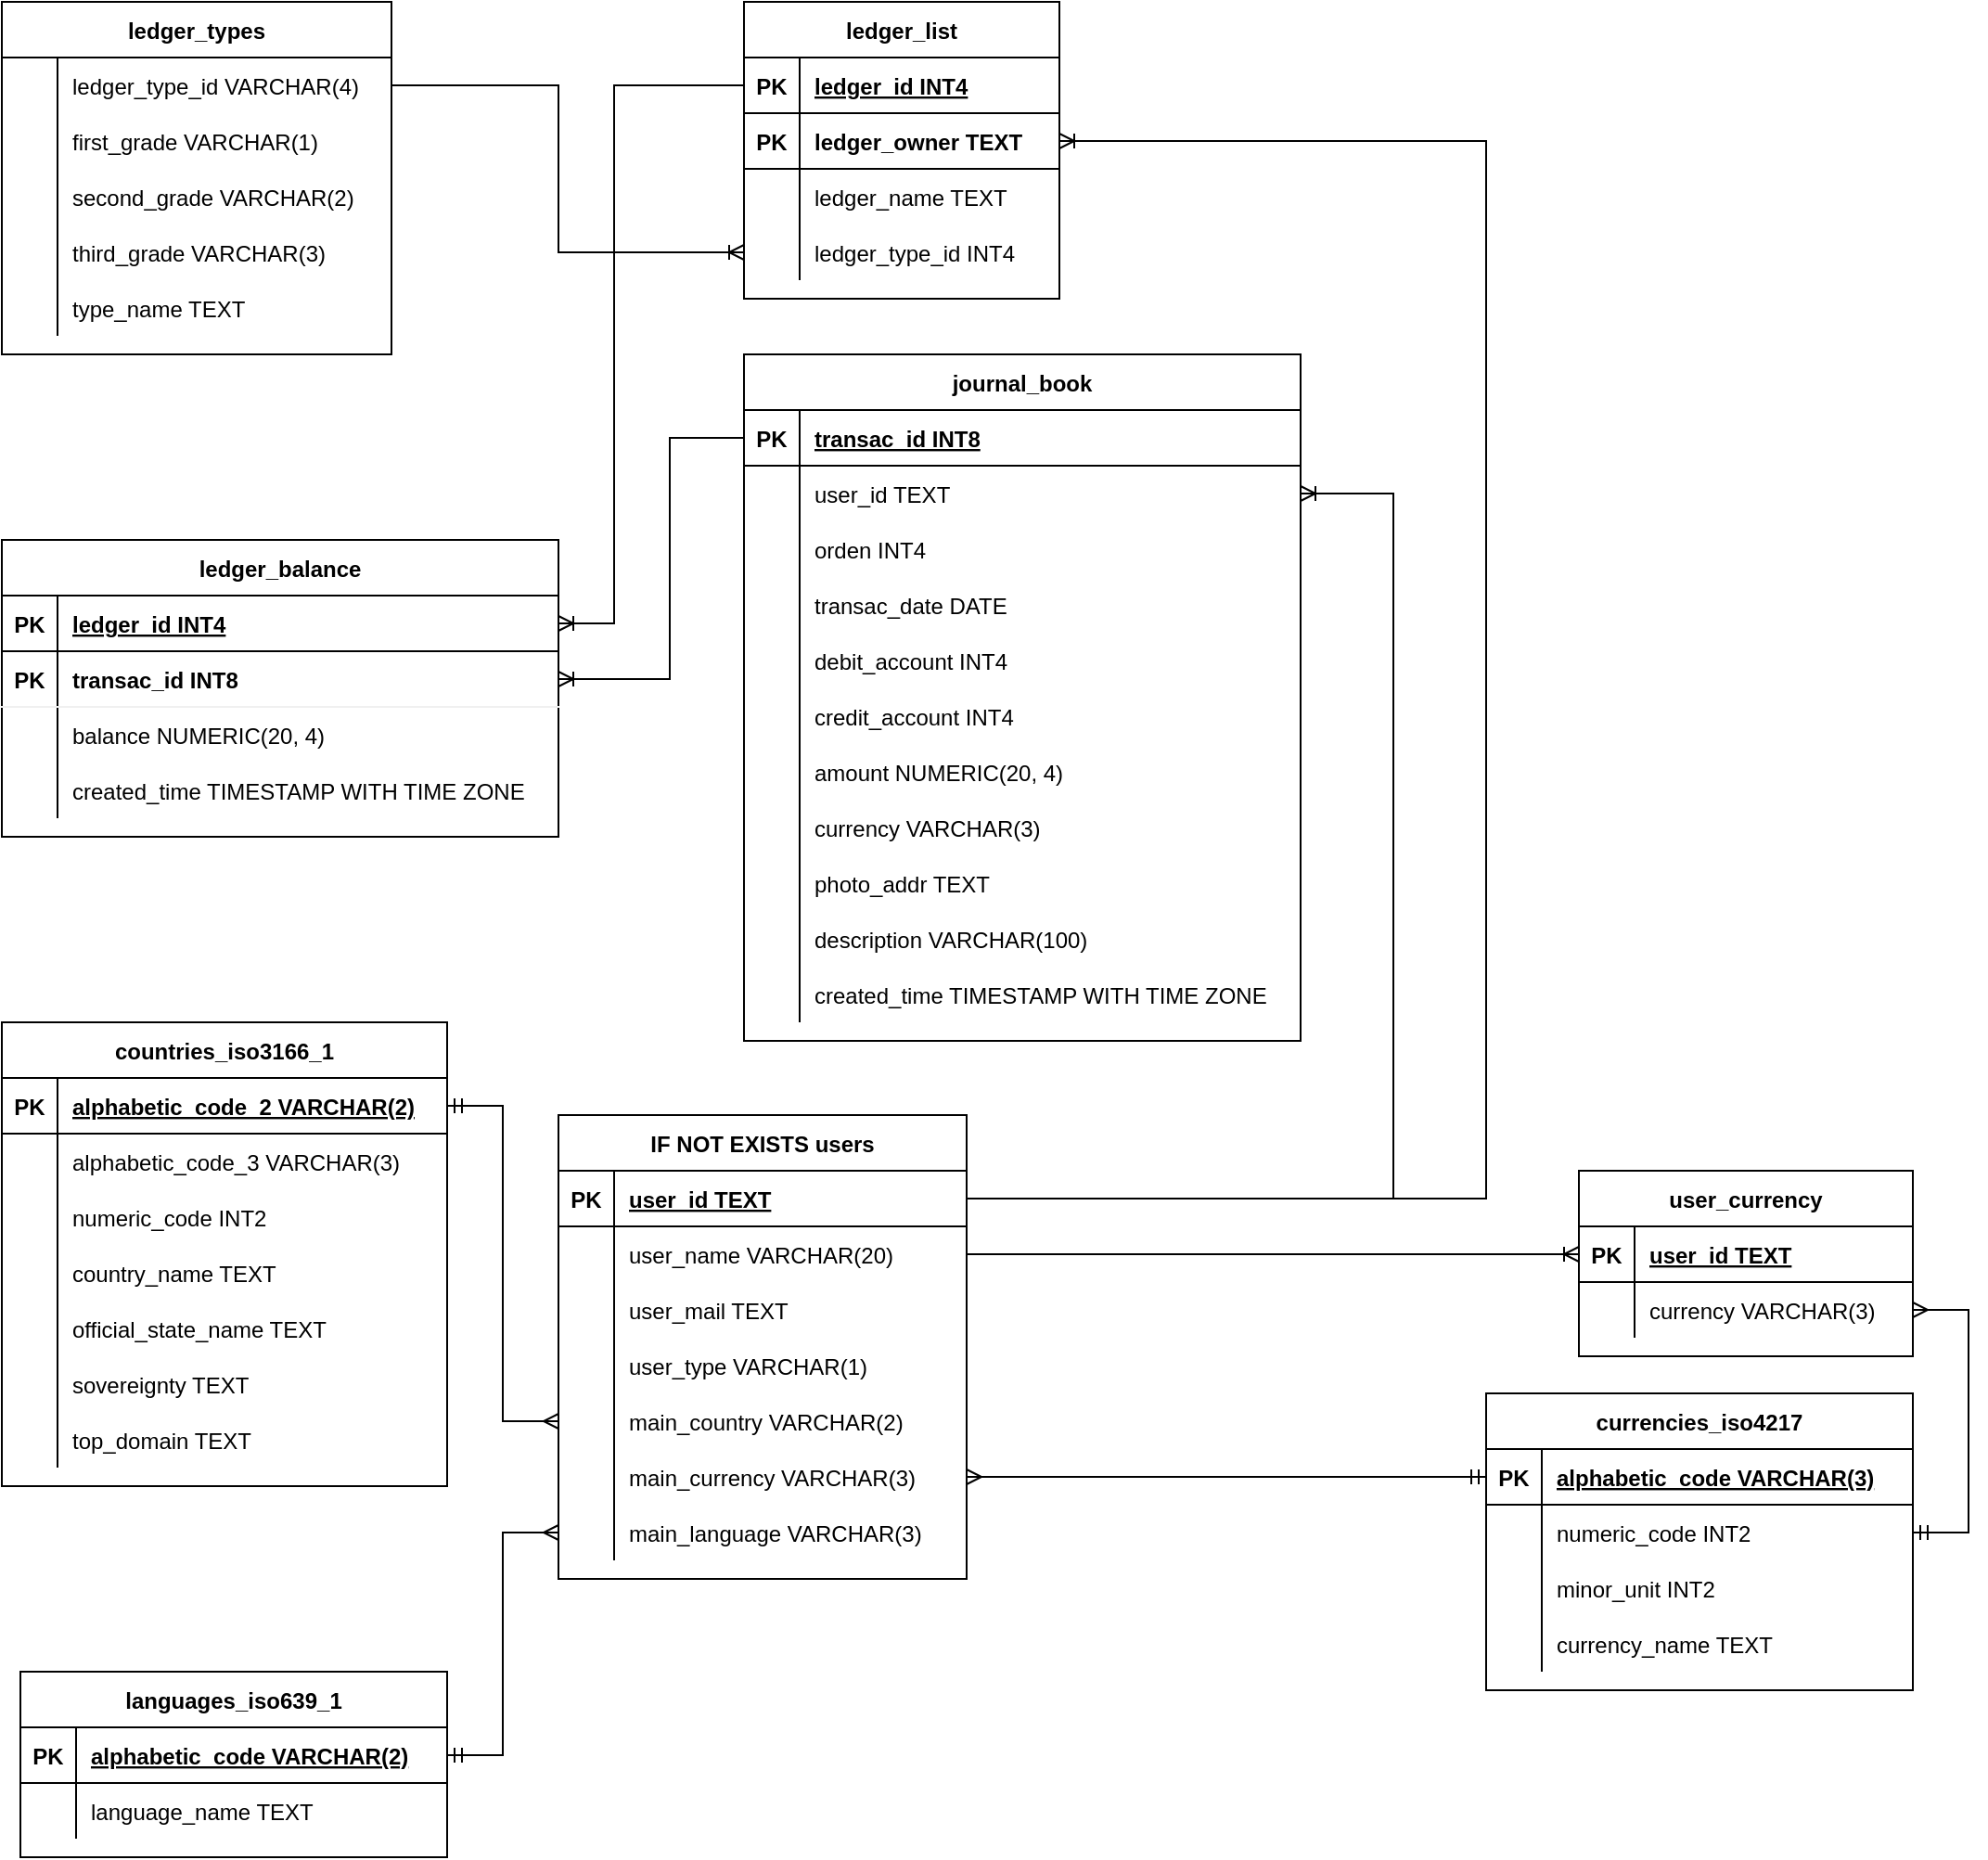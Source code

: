 <mxfile version="20.6.0" type="github">
  <diagram id="OfHOgDjxTRGXFd7cclPW" name="Page-1">
    <mxGraphModel dx="2114" dy="583" grid="1" gridSize="10" guides="1" tooltips="1" connect="1" arrows="1" fold="1" page="1" pageScale="1" pageWidth="850" pageHeight="1100" math="0" shadow="0">
      <root>
        <mxCell id="0" />
        <mxCell id="1" parent="0" />
        <mxCell id="8FTXFB8ShKef1p55a6IQ-58" value="user_currency" style="shape=table;startSize=30;container=1;collapsible=1;childLayout=tableLayout;fixedRows=1;rowLines=0;fontStyle=1;align=center;resizeLast=1;" parent="1" vertex="1">
          <mxGeometry x="50" y="670" width="180" height="100" as="geometry" />
        </mxCell>
        <mxCell id="8FTXFB8ShKef1p55a6IQ-59" value="" style="shape=tableRow;horizontal=0;startSize=0;swimlaneHead=0;swimlaneBody=0;fillColor=none;collapsible=0;dropTarget=0;points=[[0,0.5],[1,0.5]];portConstraint=eastwest;top=0;left=0;right=0;bottom=1;" parent="8FTXFB8ShKef1p55a6IQ-58" vertex="1">
          <mxGeometry y="30" width="180" height="30" as="geometry" />
        </mxCell>
        <mxCell id="8FTXFB8ShKef1p55a6IQ-60" value="PK" style="shape=partialRectangle;overflow=hidden;connectable=0;fillColor=none;top=0;left=0;bottom=0;right=0;fontStyle=1;" parent="8FTXFB8ShKef1p55a6IQ-59" vertex="1">
          <mxGeometry width="30" height="30" as="geometry">
            <mxRectangle width="30" height="30" as="alternateBounds" />
          </mxGeometry>
        </mxCell>
        <mxCell id="8FTXFB8ShKef1p55a6IQ-61" value="user_id TEXT" style="shape=partialRectangle;overflow=hidden;connectable=0;fillColor=none;align=left;top=0;left=0;bottom=0;right=0;spacingLeft=6;fontStyle=5;" parent="8FTXFB8ShKef1p55a6IQ-59" vertex="1">
          <mxGeometry x="30" width="150" height="30" as="geometry">
            <mxRectangle width="150" height="30" as="alternateBounds" />
          </mxGeometry>
        </mxCell>
        <mxCell id="8FTXFB8ShKef1p55a6IQ-62" value="" style="shape=tableRow;horizontal=0;startSize=0;swimlaneHead=0;swimlaneBody=0;fillColor=none;collapsible=0;dropTarget=0;points=[[0,0.5],[1,0.5]];portConstraint=eastwest;top=0;left=0;right=0;bottom=0;" parent="8FTXFB8ShKef1p55a6IQ-58" vertex="1">
          <mxGeometry y="60" width="180" height="30" as="geometry" />
        </mxCell>
        <mxCell id="8FTXFB8ShKef1p55a6IQ-63" value="" style="shape=partialRectangle;overflow=hidden;connectable=0;fillColor=none;top=0;left=0;bottom=0;right=0;" parent="8FTXFB8ShKef1p55a6IQ-62" vertex="1">
          <mxGeometry width="30" height="30" as="geometry">
            <mxRectangle width="30" height="30" as="alternateBounds" />
          </mxGeometry>
        </mxCell>
        <mxCell id="8FTXFB8ShKef1p55a6IQ-64" value="currency   VARCHAR(3)" style="shape=partialRectangle;overflow=hidden;connectable=0;fillColor=none;align=left;top=0;left=0;bottom=0;right=0;spacingLeft=6;" parent="8FTXFB8ShKef1p55a6IQ-62" vertex="1">
          <mxGeometry x="30" width="150" height="30" as="geometry">
            <mxRectangle width="150" height="30" as="alternateBounds" />
          </mxGeometry>
        </mxCell>
        <mxCell id="8FTXFB8ShKef1p55a6IQ-65" value="countries_iso3166_1" style="shape=table;startSize=30;container=1;collapsible=1;childLayout=tableLayout;fixedRows=1;rowLines=0;fontStyle=1;align=center;resizeLast=1;" parent="1" vertex="1">
          <mxGeometry x="-800" y="590" width="240" height="250" as="geometry" />
        </mxCell>
        <mxCell id="8FTXFB8ShKef1p55a6IQ-66" value="" style="shape=tableRow;horizontal=0;startSize=0;swimlaneHead=0;swimlaneBody=0;fillColor=none;collapsible=0;dropTarget=0;points=[[0,0.5],[1,0.5]];portConstraint=eastwest;top=0;left=0;right=0;bottom=1;" parent="8FTXFB8ShKef1p55a6IQ-65" vertex="1">
          <mxGeometry y="30" width="240" height="30" as="geometry" />
        </mxCell>
        <mxCell id="8FTXFB8ShKef1p55a6IQ-67" value="PK" style="shape=partialRectangle;overflow=hidden;connectable=0;fillColor=none;top=0;left=0;bottom=0;right=0;fontStyle=1;" parent="8FTXFB8ShKef1p55a6IQ-66" vertex="1">
          <mxGeometry width="30" height="30" as="geometry">
            <mxRectangle width="30" height="30" as="alternateBounds" />
          </mxGeometry>
        </mxCell>
        <mxCell id="8FTXFB8ShKef1p55a6IQ-68" value="alphabetic_code_2   VARCHAR(2)" style="shape=partialRectangle;overflow=hidden;connectable=0;fillColor=none;align=left;top=0;left=0;bottom=0;right=0;spacingLeft=6;fontStyle=5;" parent="8FTXFB8ShKef1p55a6IQ-66" vertex="1">
          <mxGeometry x="30" width="210" height="30" as="geometry">
            <mxRectangle width="210" height="30" as="alternateBounds" />
          </mxGeometry>
        </mxCell>
        <mxCell id="8FTXFB8ShKef1p55a6IQ-69" value="" style="shape=tableRow;horizontal=0;startSize=0;swimlaneHead=0;swimlaneBody=0;fillColor=none;collapsible=0;dropTarget=0;points=[[0,0.5],[1,0.5]];portConstraint=eastwest;top=0;left=0;right=0;bottom=0;" parent="8FTXFB8ShKef1p55a6IQ-65" vertex="1">
          <mxGeometry y="60" width="240" height="30" as="geometry" />
        </mxCell>
        <mxCell id="8FTXFB8ShKef1p55a6IQ-70" value="" style="shape=partialRectangle;overflow=hidden;connectable=0;fillColor=none;top=0;left=0;bottom=0;right=0;" parent="8FTXFB8ShKef1p55a6IQ-69" vertex="1">
          <mxGeometry width="30" height="30" as="geometry">
            <mxRectangle width="30" height="30" as="alternateBounds" />
          </mxGeometry>
        </mxCell>
        <mxCell id="8FTXFB8ShKef1p55a6IQ-71" value="alphabetic_code_3   VARCHAR(3)" style="shape=partialRectangle;overflow=hidden;connectable=0;fillColor=none;align=left;top=0;left=0;bottom=0;right=0;spacingLeft=6;" parent="8FTXFB8ShKef1p55a6IQ-69" vertex="1">
          <mxGeometry x="30" width="210" height="30" as="geometry">
            <mxRectangle width="210" height="30" as="alternateBounds" />
          </mxGeometry>
        </mxCell>
        <mxCell id="8FTXFB8ShKef1p55a6IQ-72" value="" style="shape=tableRow;horizontal=0;startSize=0;swimlaneHead=0;swimlaneBody=0;fillColor=none;collapsible=0;dropTarget=0;points=[[0,0.5],[1,0.5]];portConstraint=eastwest;top=0;left=0;right=0;bottom=0;" parent="8FTXFB8ShKef1p55a6IQ-65" vertex="1">
          <mxGeometry y="90" width="240" height="30" as="geometry" />
        </mxCell>
        <mxCell id="8FTXFB8ShKef1p55a6IQ-73" value="" style="shape=partialRectangle;overflow=hidden;connectable=0;fillColor=none;top=0;left=0;bottom=0;right=0;" parent="8FTXFB8ShKef1p55a6IQ-72" vertex="1">
          <mxGeometry width="30" height="30" as="geometry">
            <mxRectangle width="30" height="30" as="alternateBounds" />
          </mxGeometry>
        </mxCell>
        <mxCell id="8FTXFB8ShKef1p55a6IQ-74" value="numeric_code        INT2" style="shape=partialRectangle;overflow=hidden;connectable=0;fillColor=none;align=left;top=0;left=0;bottom=0;right=0;spacingLeft=6;" parent="8FTXFB8ShKef1p55a6IQ-72" vertex="1">
          <mxGeometry x="30" width="210" height="30" as="geometry">
            <mxRectangle width="210" height="30" as="alternateBounds" />
          </mxGeometry>
        </mxCell>
        <mxCell id="8FTXFB8ShKef1p55a6IQ-75" value="" style="shape=tableRow;horizontal=0;startSize=0;swimlaneHead=0;swimlaneBody=0;fillColor=none;collapsible=0;dropTarget=0;points=[[0,0.5],[1,0.5]];portConstraint=eastwest;top=0;left=0;right=0;bottom=0;" parent="8FTXFB8ShKef1p55a6IQ-65" vertex="1">
          <mxGeometry y="120" width="240" height="30" as="geometry" />
        </mxCell>
        <mxCell id="8FTXFB8ShKef1p55a6IQ-76" value="" style="shape=partialRectangle;overflow=hidden;connectable=0;fillColor=none;top=0;left=0;bottom=0;right=0;" parent="8FTXFB8ShKef1p55a6IQ-75" vertex="1">
          <mxGeometry width="30" height="30" as="geometry">
            <mxRectangle width="30" height="30" as="alternateBounds" />
          </mxGeometry>
        </mxCell>
        <mxCell id="8FTXFB8ShKef1p55a6IQ-77" value="country_name        TEXT" style="shape=partialRectangle;overflow=hidden;connectable=0;fillColor=none;align=left;top=0;left=0;bottom=0;right=0;spacingLeft=6;" parent="8FTXFB8ShKef1p55a6IQ-75" vertex="1">
          <mxGeometry x="30" width="210" height="30" as="geometry">
            <mxRectangle width="210" height="30" as="alternateBounds" />
          </mxGeometry>
        </mxCell>
        <mxCell id="8FTXFB8ShKef1p55a6IQ-78" value="" style="shape=tableRow;horizontal=0;startSize=0;swimlaneHead=0;swimlaneBody=0;fillColor=none;collapsible=0;dropTarget=0;points=[[0,0.5],[1,0.5]];portConstraint=eastwest;top=0;left=0;right=0;bottom=0;" parent="8FTXFB8ShKef1p55a6IQ-65" vertex="1">
          <mxGeometry y="150" width="240" height="30" as="geometry" />
        </mxCell>
        <mxCell id="8FTXFB8ShKef1p55a6IQ-79" value="" style="shape=partialRectangle;overflow=hidden;connectable=0;fillColor=none;top=0;left=0;bottom=0;right=0;" parent="8FTXFB8ShKef1p55a6IQ-78" vertex="1">
          <mxGeometry width="30" height="30" as="geometry">
            <mxRectangle width="30" height="30" as="alternateBounds" />
          </mxGeometry>
        </mxCell>
        <mxCell id="8FTXFB8ShKef1p55a6IQ-80" value="official_state_name TEXT" style="shape=partialRectangle;overflow=hidden;connectable=0;fillColor=none;align=left;top=0;left=0;bottom=0;right=0;spacingLeft=6;" parent="8FTXFB8ShKef1p55a6IQ-78" vertex="1">
          <mxGeometry x="30" width="210" height="30" as="geometry">
            <mxRectangle width="210" height="30" as="alternateBounds" />
          </mxGeometry>
        </mxCell>
        <mxCell id="8FTXFB8ShKef1p55a6IQ-81" value="" style="shape=tableRow;horizontal=0;startSize=0;swimlaneHead=0;swimlaneBody=0;fillColor=none;collapsible=0;dropTarget=0;points=[[0,0.5],[1,0.5]];portConstraint=eastwest;top=0;left=0;right=0;bottom=0;" parent="8FTXFB8ShKef1p55a6IQ-65" vertex="1">
          <mxGeometry y="180" width="240" height="30" as="geometry" />
        </mxCell>
        <mxCell id="8FTXFB8ShKef1p55a6IQ-82" value="" style="shape=partialRectangle;overflow=hidden;connectable=0;fillColor=none;top=0;left=0;bottom=0;right=0;" parent="8FTXFB8ShKef1p55a6IQ-81" vertex="1">
          <mxGeometry width="30" height="30" as="geometry">
            <mxRectangle width="30" height="30" as="alternateBounds" />
          </mxGeometry>
        </mxCell>
        <mxCell id="8FTXFB8ShKef1p55a6IQ-83" value="sovereignty         TEXT" style="shape=partialRectangle;overflow=hidden;connectable=0;fillColor=none;align=left;top=0;left=0;bottom=0;right=0;spacingLeft=6;" parent="8FTXFB8ShKef1p55a6IQ-81" vertex="1">
          <mxGeometry x="30" width="210" height="30" as="geometry">
            <mxRectangle width="210" height="30" as="alternateBounds" />
          </mxGeometry>
        </mxCell>
        <mxCell id="8FTXFB8ShKef1p55a6IQ-84" value="" style="shape=tableRow;horizontal=0;startSize=0;swimlaneHead=0;swimlaneBody=0;fillColor=none;collapsible=0;dropTarget=0;points=[[0,0.5],[1,0.5]];portConstraint=eastwest;top=0;left=0;right=0;bottom=0;" parent="8FTXFB8ShKef1p55a6IQ-65" vertex="1">
          <mxGeometry y="210" width="240" height="30" as="geometry" />
        </mxCell>
        <mxCell id="8FTXFB8ShKef1p55a6IQ-85" value="" style="shape=partialRectangle;overflow=hidden;connectable=0;fillColor=none;top=0;left=0;bottom=0;right=0;" parent="8FTXFB8ShKef1p55a6IQ-84" vertex="1">
          <mxGeometry width="30" height="30" as="geometry">
            <mxRectangle width="30" height="30" as="alternateBounds" />
          </mxGeometry>
        </mxCell>
        <mxCell id="8FTXFB8ShKef1p55a6IQ-86" value="top_domain          TEXT" style="shape=partialRectangle;overflow=hidden;connectable=0;fillColor=none;align=left;top=0;left=0;bottom=0;right=0;spacingLeft=6;" parent="8FTXFB8ShKef1p55a6IQ-84" vertex="1">
          <mxGeometry x="30" width="210" height="30" as="geometry">
            <mxRectangle width="210" height="30" as="alternateBounds" />
          </mxGeometry>
        </mxCell>
        <mxCell id="8FTXFB8ShKef1p55a6IQ-87" value="currencies_iso4217" style="shape=table;startSize=30;container=1;collapsible=1;childLayout=tableLayout;fixedRows=1;rowLines=0;fontStyle=1;align=center;resizeLast=1;" parent="1" vertex="1">
          <mxGeometry y="790" width="230" height="160" as="geometry" />
        </mxCell>
        <mxCell id="8FTXFB8ShKef1p55a6IQ-88" value="" style="shape=tableRow;horizontal=0;startSize=0;swimlaneHead=0;swimlaneBody=0;fillColor=none;collapsible=0;dropTarget=0;points=[[0,0.5],[1,0.5]];portConstraint=eastwest;top=0;left=0;right=0;bottom=1;" parent="8FTXFB8ShKef1p55a6IQ-87" vertex="1">
          <mxGeometry y="30" width="230" height="30" as="geometry" />
        </mxCell>
        <mxCell id="8FTXFB8ShKef1p55a6IQ-89" value="PK" style="shape=partialRectangle;overflow=hidden;connectable=0;fillColor=none;top=0;left=0;bottom=0;right=0;fontStyle=1;" parent="8FTXFB8ShKef1p55a6IQ-88" vertex="1">
          <mxGeometry width="30" height="30" as="geometry">
            <mxRectangle width="30" height="30" as="alternateBounds" />
          </mxGeometry>
        </mxCell>
        <mxCell id="8FTXFB8ShKef1p55a6IQ-90" value="alphabetic_code VARCHAR(3)" style="shape=partialRectangle;overflow=hidden;connectable=0;fillColor=none;align=left;top=0;left=0;bottom=0;right=0;spacingLeft=6;fontStyle=5;" parent="8FTXFB8ShKef1p55a6IQ-88" vertex="1">
          <mxGeometry x="30" width="200" height="30" as="geometry">
            <mxRectangle width="200" height="30" as="alternateBounds" />
          </mxGeometry>
        </mxCell>
        <mxCell id="8FTXFB8ShKef1p55a6IQ-91" value="" style="shape=tableRow;horizontal=0;startSize=0;swimlaneHead=0;swimlaneBody=0;fillColor=none;collapsible=0;dropTarget=0;points=[[0,0.5],[1,0.5]];portConstraint=eastwest;top=0;left=0;right=0;bottom=0;" parent="8FTXFB8ShKef1p55a6IQ-87" vertex="1">
          <mxGeometry y="60" width="230" height="30" as="geometry" />
        </mxCell>
        <mxCell id="8FTXFB8ShKef1p55a6IQ-92" value="" style="shape=partialRectangle;overflow=hidden;connectable=0;fillColor=none;top=0;left=0;bottom=0;right=0;" parent="8FTXFB8ShKef1p55a6IQ-91" vertex="1">
          <mxGeometry width="30" height="30" as="geometry">
            <mxRectangle width="30" height="30" as="alternateBounds" />
          </mxGeometry>
        </mxCell>
        <mxCell id="8FTXFB8ShKef1p55a6IQ-93" value="numeric_code    INT2" style="shape=partialRectangle;overflow=hidden;connectable=0;fillColor=none;align=left;top=0;left=0;bottom=0;right=0;spacingLeft=6;" parent="8FTXFB8ShKef1p55a6IQ-91" vertex="1">
          <mxGeometry x="30" width="200" height="30" as="geometry">
            <mxRectangle width="200" height="30" as="alternateBounds" />
          </mxGeometry>
        </mxCell>
        <mxCell id="8FTXFB8ShKef1p55a6IQ-94" value="" style="shape=tableRow;horizontal=0;startSize=0;swimlaneHead=0;swimlaneBody=0;fillColor=none;collapsible=0;dropTarget=0;points=[[0,0.5],[1,0.5]];portConstraint=eastwest;top=0;left=0;right=0;bottom=0;" parent="8FTXFB8ShKef1p55a6IQ-87" vertex="1">
          <mxGeometry y="90" width="230" height="30" as="geometry" />
        </mxCell>
        <mxCell id="8FTXFB8ShKef1p55a6IQ-95" value="" style="shape=partialRectangle;overflow=hidden;connectable=0;fillColor=none;top=0;left=0;bottom=0;right=0;" parent="8FTXFB8ShKef1p55a6IQ-94" vertex="1">
          <mxGeometry width="30" height="30" as="geometry">
            <mxRectangle width="30" height="30" as="alternateBounds" />
          </mxGeometry>
        </mxCell>
        <mxCell id="8FTXFB8ShKef1p55a6IQ-96" value="minor_unit      INT2" style="shape=partialRectangle;overflow=hidden;connectable=0;fillColor=none;align=left;top=0;left=0;bottom=0;right=0;spacingLeft=6;" parent="8FTXFB8ShKef1p55a6IQ-94" vertex="1">
          <mxGeometry x="30" width="200" height="30" as="geometry">
            <mxRectangle width="200" height="30" as="alternateBounds" />
          </mxGeometry>
        </mxCell>
        <mxCell id="8FTXFB8ShKef1p55a6IQ-97" value="" style="shape=tableRow;horizontal=0;startSize=0;swimlaneHead=0;swimlaneBody=0;fillColor=none;collapsible=0;dropTarget=0;points=[[0,0.5],[1,0.5]];portConstraint=eastwest;top=0;left=0;right=0;bottom=0;" parent="8FTXFB8ShKef1p55a6IQ-87" vertex="1">
          <mxGeometry y="120" width="230" height="30" as="geometry" />
        </mxCell>
        <mxCell id="8FTXFB8ShKef1p55a6IQ-98" value="" style="shape=partialRectangle;overflow=hidden;connectable=0;fillColor=none;top=0;left=0;bottom=0;right=0;" parent="8FTXFB8ShKef1p55a6IQ-97" vertex="1">
          <mxGeometry width="30" height="30" as="geometry">
            <mxRectangle width="30" height="30" as="alternateBounds" />
          </mxGeometry>
        </mxCell>
        <mxCell id="8FTXFB8ShKef1p55a6IQ-99" value="currency_name   TEXT" style="shape=partialRectangle;overflow=hidden;connectable=0;fillColor=none;align=left;top=0;left=0;bottom=0;right=0;spacingLeft=6;" parent="8FTXFB8ShKef1p55a6IQ-97" vertex="1">
          <mxGeometry x="30" width="200" height="30" as="geometry">
            <mxRectangle width="200" height="30" as="alternateBounds" />
          </mxGeometry>
        </mxCell>
        <mxCell id="8FTXFB8ShKef1p55a6IQ-100" value="languages_iso639_1" style="shape=table;startSize=30;container=1;collapsible=1;childLayout=tableLayout;fixedRows=1;rowLines=0;fontStyle=1;align=center;resizeLast=1;" parent="1" vertex="1">
          <mxGeometry x="-790" y="940" width="230" height="100" as="geometry" />
        </mxCell>
        <mxCell id="8FTXFB8ShKef1p55a6IQ-101" value="" style="shape=tableRow;horizontal=0;startSize=0;swimlaneHead=0;swimlaneBody=0;fillColor=none;collapsible=0;dropTarget=0;points=[[0,0.5],[1,0.5]];portConstraint=eastwest;top=0;left=0;right=0;bottom=1;" parent="8FTXFB8ShKef1p55a6IQ-100" vertex="1">
          <mxGeometry y="30" width="230" height="30" as="geometry" />
        </mxCell>
        <mxCell id="8FTXFB8ShKef1p55a6IQ-102" value="PK" style="shape=partialRectangle;overflow=hidden;connectable=0;fillColor=none;top=0;left=0;bottom=0;right=0;fontStyle=1;" parent="8FTXFB8ShKef1p55a6IQ-101" vertex="1">
          <mxGeometry width="30" height="30" as="geometry">
            <mxRectangle width="30" height="30" as="alternateBounds" />
          </mxGeometry>
        </mxCell>
        <mxCell id="8FTXFB8ShKef1p55a6IQ-103" value="alphabetic_code VARCHAR(2)" style="shape=partialRectangle;overflow=hidden;connectable=0;fillColor=none;align=left;top=0;left=0;bottom=0;right=0;spacingLeft=6;fontStyle=5;" parent="8FTXFB8ShKef1p55a6IQ-101" vertex="1">
          <mxGeometry x="30" width="200" height="30" as="geometry">
            <mxRectangle width="200" height="30" as="alternateBounds" />
          </mxGeometry>
        </mxCell>
        <mxCell id="8FTXFB8ShKef1p55a6IQ-104" value="" style="shape=tableRow;horizontal=0;startSize=0;swimlaneHead=0;swimlaneBody=0;fillColor=none;collapsible=0;dropTarget=0;points=[[0,0.5],[1,0.5]];portConstraint=eastwest;top=0;left=0;right=0;bottom=0;" parent="8FTXFB8ShKef1p55a6IQ-100" vertex="1">
          <mxGeometry y="60" width="230" height="30" as="geometry" />
        </mxCell>
        <mxCell id="8FTXFB8ShKef1p55a6IQ-105" value="" style="shape=partialRectangle;overflow=hidden;connectable=0;fillColor=none;top=0;left=0;bottom=0;right=0;" parent="8FTXFB8ShKef1p55a6IQ-104" vertex="1">
          <mxGeometry width="30" height="30" as="geometry">
            <mxRectangle width="30" height="30" as="alternateBounds" />
          </mxGeometry>
        </mxCell>
        <mxCell id="8FTXFB8ShKef1p55a6IQ-106" value="language_name   TEXT" style="shape=partialRectangle;overflow=hidden;connectable=0;fillColor=none;align=left;top=0;left=0;bottom=0;right=0;spacingLeft=6;" parent="8FTXFB8ShKef1p55a6IQ-104" vertex="1">
          <mxGeometry x="30" width="200" height="30" as="geometry">
            <mxRectangle width="200" height="30" as="alternateBounds" />
          </mxGeometry>
        </mxCell>
        <mxCell id="8FTXFB8ShKef1p55a6IQ-107" value="" style="edgeStyle=entityRelationEdgeStyle;fontSize=12;html=1;endArrow=ERoneToMany;rounded=0;exitX=1;exitY=0.5;exitDx=0;exitDy=0;entryX=0;entryY=0.5;entryDx=0;entryDy=0;" parent="1" source="debGnE66vHYxvkzUZUbV-5" target="8FTXFB8ShKef1p55a6IQ-59" edge="1">
          <mxGeometry width="100" height="100" relative="1" as="geometry">
            <mxPoint x="-280" y="715" as="sourcePoint" />
            <mxPoint x="50" y="720" as="targetPoint" />
          </mxGeometry>
        </mxCell>
        <mxCell id="8FTXFB8ShKef1p55a6IQ-108" value="" style="edgeStyle=entityRelationEdgeStyle;fontSize=12;html=1;endArrow=ERmany;startArrow=ERmandOne;rounded=0;exitX=1;exitY=0.5;exitDx=0;exitDy=0;entryX=0;entryY=0.5;entryDx=0;entryDy=0;endFill=0;" parent="1" source="8FTXFB8ShKef1p55a6IQ-101" target="debGnE66vHYxvkzUZUbV-20" edge="1">
          <mxGeometry width="100" height="100" relative="1" as="geometry">
            <mxPoint x="-390" y="780" as="sourcePoint" />
            <mxPoint x="-500" y="865" as="targetPoint" />
          </mxGeometry>
        </mxCell>
        <mxCell id="8FTXFB8ShKef1p55a6IQ-131" value="" style="edgeStyle=entityRelationEdgeStyle;fontSize=12;html=1;endArrow=ERmany;startArrow=ERmandOne;rounded=0;exitX=1;exitY=0.5;exitDx=0;exitDy=0;entryX=0;entryY=0.5;entryDx=0;entryDy=0;endFill=0;" parent="1" source="8FTXFB8ShKef1p55a6IQ-66" target="debGnE66vHYxvkzUZUbV-14" edge="1">
          <mxGeometry width="100" height="100" relative="1" as="geometry">
            <mxPoint x="-600" y="775" as="sourcePoint" />
            <mxPoint x="-500" y="805" as="targetPoint" />
          </mxGeometry>
        </mxCell>
        <mxCell id="8FTXFB8ShKef1p55a6IQ-136" value="" style="edgeStyle=entityRelationEdgeStyle;fontSize=12;html=1;endArrow=ERmandOne;rounded=0;entryX=1;entryY=0.5;entryDx=0;entryDy=0;exitX=1;exitY=0.5;exitDx=0;exitDy=0;startArrow=ERmany;startFill=0;endFill=0;" parent="1" source="8FTXFB8ShKef1p55a6IQ-62" target="8FTXFB8ShKef1p55a6IQ-91" edge="1">
          <mxGeometry width="100" height="100" relative="1" as="geometry">
            <mxPoint x="40" y="950" as="sourcePoint" />
            <mxPoint x="100" y="850" as="targetPoint" />
          </mxGeometry>
        </mxCell>
        <mxCell id="8FTXFB8ShKef1p55a6IQ-137" value="" style="edgeStyle=entityRelationEdgeStyle;fontSize=12;html=1;endArrow=ERmandOne;rounded=0;entryX=0;entryY=0.5;entryDx=0;entryDy=0;exitX=1;exitY=0.5;exitDx=0;exitDy=0;startArrow=ERmany;startFill=0;endFill=0;" parent="1" source="debGnE66vHYxvkzUZUbV-17" target="8FTXFB8ShKef1p55a6IQ-88" edge="1">
          <mxGeometry width="100" height="100" relative="1" as="geometry">
            <mxPoint x="-280" y="835" as="sourcePoint" />
            <mxPoint x="30" y="725" as="targetPoint" />
          </mxGeometry>
        </mxCell>
        <mxCell id="debGnE66vHYxvkzUZUbV-1" value="IF NOT EXISTS users" style="shape=table;startSize=30;container=1;collapsible=1;childLayout=tableLayout;fixedRows=1;rowLines=0;fontStyle=1;align=center;resizeLast=1;" parent="1" vertex="1">
          <mxGeometry x="-500" y="640" width="220" height="250" as="geometry" />
        </mxCell>
        <mxCell id="debGnE66vHYxvkzUZUbV-2" value="" style="shape=tableRow;horizontal=0;startSize=0;swimlaneHead=0;swimlaneBody=0;fillColor=none;collapsible=0;dropTarget=0;points=[[0,0.5],[1,0.5]];portConstraint=eastwest;top=0;left=0;right=0;bottom=1;" parent="debGnE66vHYxvkzUZUbV-1" vertex="1">
          <mxGeometry y="30" width="220" height="30" as="geometry" />
        </mxCell>
        <mxCell id="debGnE66vHYxvkzUZUbV-3" value="PK" style="shape=partialRectangle;overflow=hidden;connectable=0;fillColor=none;top=0;left=0;bottom=0;right=0;fontStyle=1;" parent="debGnE66vHYxvkzUZUbV-2" vertex="1">
          <mxGeometry width="30" height="30" as="geometry">
            <mxRectangle width="30" height="30" as="alternateBounds" />
          </mxGeometry>
        </mxCell>
        <mxCell id="debGnE66vHYxvkzUZUbV-4" value="user_id TEXT" style="shape=partialRectangle;overflow=hidden;connectable=0;fillColor=none;align=left;top=0;left=0;bottom=0;right=0;spacingLeft=6;fontStyle=5;" parent="debGnE66vHYxvkzUZUbV-2" vertex="1">
          <mxGeometry x="30" width="190" height="30" as="geometry">
            <mxRectangle width="190" height="30" as="alternateBounds" />
          </mxGeometry>
        </mxCell>
        <mxCell id="debGnE66vHYxvkzUZUbV-5" value="" style="shape=tableRow;horizontal=0;startSize=0;swimlaneHead=0;swimlaneBody=0;fillColor=none;collapsible=0;dropTarget=0;points=[[0,0.5],[1,0.5]];portConstraint=eastwest;top=0;left=0;right=0;bottom=0;" parent="debGnE66vHYxvkzUZUbV-1" vertex="1">
          <mxGeometry y="60" width="220" height="30" as="geometry" />
        </mxCell>
        <mxCell id="debGnE66vHYxvkzUZUbV-6" value="" style="shape=partialRectangle;overflow=hidden;connectable=0;fillColor=none;top=0;left=0;bottom=0;right=0;" parent="debGnE66vHYxvkzUZUbV-5" vertex="1">
          <mxGeometry width="30" height="30" as="geometry">
            <mxRectangle width="30" height="30" as="alternateBounds" />
          </mxGeometry>
        </mxCell>
        <mxCell id="debGnE66vHYxvkzUZUbV-7" value="user_name VARCHAR(20)" style="shape=partialRectangle;overflow=hidden;connectable=0;fillColor=none;align=left;top=0;left=0;bottom=0;right=0;spacingLeft=6;" parent="debGnE66vHYxvkzUZUbV-5" vertex="1">
          <mxGeometry x="30" width="190" height="30" as="geometry">
            <mxRectangle width="190" height="30" as="alternateBounds" />
          </mxGeometry>
        </mxCell>
        <mxCell id="debGnE66vHYxvkzUZUbV-8" value="" style="shape=tableRow;horizontal=0;startSize=0;swimlaneHead=0;swimlaneBody=0;fillColor=none;collapsible=0;dropTarget=0;points=[[0,0.5],[1,0.5]];portConstraint=eastwest;top=0;left=0;right=0;bottom=0;" parent="debGnE66vHYxvkzUZUbV-1" vertex="1">
          <mxGeometry y="90" width="220" height="30" as="geometry" />
        </mxCell>
        <mxCell id="debGnE66vHYxvkzUZUbV-9" value="" style="shape=partialRectangle;overflow=hidden;connectable=0;fillColor=none;top=0;left=0;bottom=0;right=0;" parent="debGnE66vHYxvkzUZUbV-8" vertex="1">
          <mxGeometry width="30" height="30" as="geometry">
            <mxRectangle width="30" height="30" as="alternateBounds" />
          </mxGeometry>
        </mxCell>
        <mxCell id="debGnE66vHYxvkzUZUbV-10" value="user_mail TEXT" style="shape=partialRectangle;overflow=hidden;connectable=0;fillColor=none;align=left;top=0;left=0;bottom=0;right=0;spacingLeft=6;" parent="debGnE66vHYxvkzUZUbV-8" vertex="1">
          <mxGeometry x="30" width="190" height="30" as="geometry">
            <mxRectangle width="190" height="30" as="alternateBounds" />
          </mxGeometry>
        </mxCell>
        <mxCell id="debGnE66vHYxvkzUZUbV-11" value="" style="shape=tableRow;horizontal=0;startSize=0;swimlaneHead=0;swimlaneBody=0;fillColor=none;collapsible=0;dropTarget=0;points=[[0,0.5],[1,0.5]];portConstraint=eastwest;top=0;left=0;right=0;bottom=0;" parent="debGnE66vHYxvkzUZUbV-1" vertex="1">
          <mxGeometry y="120" width="220" height="30" as="geometry" />
        </mxCell>
        <mxCell id="debGnE66vHYxvkzUZUbV-12" value="" style="shape=partialRectangle;overflow=hidden;connectable=0;fillColor=none;top=0;left=0;bottom=0;right=0;" parent="debGnE66vHYxvkzUZUbV-11" vertex="1">
          <mxGeometry width="30" height="30" as="geometry">
            <mxRectangle width="30" height="30" as="alternateBounds" />
          </mxGeometry>
        </mxCell>
        <mxCell id="debGnE66vHYxvkzUZUbV-13" value="user_type VARCHAR(1)" style="shape=partialRectangle;overflow=hidden;connectable=0;fillColor=none;align=left;top=0;left=0;bottom=0;right=0;spacingLeft=6;" parent="debGnE66vHYxvkzUZUbV-11" vertex="1">
          <mxGeometry x="30" width="190" height="30" as="geometry">
            <mxRectangle width="190" height="30" as="alternateBounds" />
          </mxGeometry>
        </mxCell>
        <mxCell id="debGnE66vHYxvkzUZUbV-14" value="" style="shape=tableRow;horizontal=0;startSize=0;swimlaneHead=0;swimlaneBody=0;fillColor=none;collapsible=0;dropTarget=0;points=[[0,0.5],[1,0.5]];portConstraint=eastwest;top=0;left=0;right=0;bottom=0;" parent="debGnE66vHYxvkzUZUbV-1" vertex="1">
          <mxGeometry y="150" width="220" height="30" as="geometry" />
        </mxCell>
        <mxCell id="debGnE66vHYxvkzUZUbV-15" value="" style="shape=partialRectangle;overflow=hidden;connectable=0;fillColor=none;top=0;left=0;bottom=0;right=0;" parent="debGnE66vHYxvkzUZUbV-14" vertex="1">
          <mxGeometry width="30" height="30" as="geometry">
            <mxRectangle width="30" height="30" as="alternateBounds" />
          </mxGeometry>
        </mxCell>
        <mxCell id="debGnE66vHYxvkzUZUbV-16" value="main_country    VARCHAR(2)" style="shape=partialRectangle;overflow=hidden;connectable=0;fillColor=none;align=left;top=0;left=0;bottom=0;right=0;spacingLeft=6;" parent="debGnE66vHYxvkzUZUbV-14" vertex="1">
          <mxGeometry x="30" width="190" height="30" as="geometry">
            <mxRectangle width="190" height="30" as="alternateBounds" />
          </mxGeometry>
        </mxCell>
        <mxCell id="debGnE66vHYxvkzUZUbV-17" value="" style="shape=tableRow;horizontal=0;startSize=0;swimlaneHead=0;swimlaneBody=0;fillColor=none;collapsible=0;dropTarget=0;points=[[0,0.5],[1,0.5]];portConstraint=eastwest;top=0;left=0;right=0;bottom=0;" parent="debGnE66vHYxvkzUZUbV-1" vertex="1">
          <mxGeometry y="180" width="220" height="30" as="geometry" />
        </mxCell>
        <mxCell id="debGnE66vHYxvkzUZUbV-18" value="" style="shape=partialRectangle;overflow=hidden;connectable=0;fillColor=none;top=0;left=0;bottom=0;right=0;" parent="debGnE66vHYxvkzUZUbV-17" vertex="1">
          <mxGeometry width="30" height="30" as="geometry">
            <mxRectangle width="30" height="30" as="alternateBounds" />
          </mxGeometry>
        </mxCell>
        <mxCell id="debGnE66vHYxvkzUZUbV-19" value="main_currency   VARCHAR(3)" style="shape=partialRectangle;overflow=hidden;connectable=0;fillColor=none;align=left;top=0;left=0;bottom=0;right=0;spacingLeft=6;" parent="debGnE66vHYxvkzUZUbV-17" vertex="1">
          <mxGeometry x="30" width="190" height="30" as="geometry">
            <mxRectangle width="190" height="30" as="alternateBounds" />
          </mxGeometry>
        </mxCell>
        <mxCell id="debGnE66vHYxvkzUZUbV-20" value="" style="shape=tableRow;horizontal=0;startSize=0;swimlaneHead=0;swimlaneBody=0;fillColor=none;collapsible=0;dropTarget=0;points=[[0,0.5],[1,0.5]];portConstraint=eastwest;top=0;left=0;right=0;bottom=0;" parent="debGnE66vHYxvkzUZUbV-1" vertex="1">
          <mxGeometry y="210" width="220" height="30" as="geometry" />
        </mxCell>
        <mxCell id="debGnE66vHYxvkzUZUbV-21" value="" style="shape=partialRectangle;overflow=hidden;connectable=0;fillColor=none;top=0;left=0;bottom=0;right=0;" parent="debGnE66vHYxvkzUZUbV-20" vertex="1">
          <mxGeometry width="30" height="30" as="geometry">
            <mxRectangle width="30" height="30" as="alternateBounds" />
          </mxGeometry>
        </mxCell>
        <mxCell id="debGnE66vHYxvkzUZUbV-22" value="main_language   VARCHAR(3)" style="shape=partialRectangle;overflow=hidden;connectable=0;fillColor=none;align=left;top=0;left=0;bottom=0;right=0;spacingLeft=6;" parent="debGnE66vHYxvkzUZUbV-20" vertex="1">
          <mxGeometry x="30" width="190" height="30" as="geometry">
            <mxRectangle width="190" height="30" as="alternateBounds" />
          </mxGeometry>
        </mxCell>
        <mxCell id="debGnE66vHYxvkzUZUbV-138" value="journal_book" style="shape=table;startSize=30;container=1;collapsible=1;childLayout=tableLayout;fixedRows=1;rowLines=0;fontStyle=1;align=center;resizeLast=1;" parent="1" vertex="1">
          <mxGeometry x="-400" y="230" width="300" height="370" as="geometry" />
        </mxCell>
        <mxCell id="debGnE66vHYxvkzUZUbV-139" value="" style="shape=tableRow;horizontal=0;startSize=0;swimlaneHead=0;swimlaneBody=0;fillColor=none;collapsible=0;dropTarget=0;points=[[0,0.5],[1,0.5]];portConstraint=eastwest;top=0;left=0;right=0;bottom=1;" parent="debGnE66vHYxvkzUZUbV-138" vertex="1">
          <mxGeometry y="30" width="300" height="30" as="geometry" />
        </mxCell>
        <mxCell id="debGnE66vHYxvkzUZUbV-140" value="PK" style="shape=partialRectangle;overflow=hidden;connectable=0;fillColor=none;top=0;left=0;bottom=0;right=0;fontStyle=1;" parent="debGnE66vHYxvkzUZUbV-139" vertex="1">
          <mxGeometry width="30" height="30" as="geometry">
            <mxRectangle width="30" height="30" as="alternateBounds" />
          </mxGeometry>
        </mxCell>
        <mxCell id="debGnE66vHYxvkzUZUbV-141" value="transac_id INT8" style="shape=partialRectangle;overflow=hidden;connectable=0;fillColor=none;align=left;top=0;left=0;bottom=0;right=0;spacingLeft=6;fontStyle=5;" parent="debGnE66vHYxvkzUZUbV-139" vertex="1">
          <mxGeometry x="30" width="270" height="30" as="geometry">
            <mxRectangle width="270" height="30" as="alternateBounds" />
          </mxGeometry>
        </mxCell>
        <mxCell id="debGnE66vHYxvkzUZUbV-142" value="" style="shape=tableRow;horizontal=0;startSize=0;swimlaneHead=0;swimlaneBody=0;fillColor=none;collapsible=0;dropTarget=0;points=[[0,0.5],[1,0.5]];portConstraint=eastwest;top=0;left=0;right=0;bottom=0;" parent="debGnE66vHYxvkzUZUbV-138" vertex="1">
          <mxGeometry y="60" width="300" height="30" as="geometry" />
        </mxCell>
        <mxCell id="debGnE66vHYxvkzUZUbV-143" value="" style="shape=partialRectangle;overflow=hidden;connectable=0;fillColor=none;top=0;left=0;bottom=0;right=0;" parent="debGnE66vHYxvkzUZUbV-142" vertex="1">
          <mxGeometry width="30" height="30" as="geometry">
            <mxRectangle width="30" height="30" as="alternateBounds" />
          </mxGeometry>
        </mxCell>
        <mxCell id="debGnE66vHYxvkzUZUbV-144" value="user_id TEXT" style="shape=partialRectangle;overflow=hidden;connectable=0;fillColor=none;align=left;top=0;left=0;bottom=0;right=0;spacingLeft=6;" parent="debGnE66vHYxvkzUZUbV-142" vertex="1">
          <mxGeometry x="30" width="270" height="30" as="geometry">
            <mxRectangle width="270" height="30" as="alternateBounds" />
          </mxGeometry>
        </mxCell>
        <mxCell id="debGnE66vHYxvkzUZUbV-145" value="" style="shape=tableRow;horizontal=0;startSize=0;swimlaneHead=0;swimlaneBody=0;fillColor=none;collapsible=0;dropTarget=0;points=[[0,0.5],[1,0.5]];portConstraint=eastwest;top=0;left=0;right=0;bottom=0;" parent="debGnE66vHYxvkzUZUbV-138" vertex="1">
          <mxGeometry y="90" width="300" height="30" as="geometry" />
        </mxCell>
        <mxCell id="debGnE66vHYxvkzUZUbV-146" value="" style="shape=partialRectangle;overflow=hidden;connectable=0;fillColor=none;top=0;left=0;bottom=0;right=0;" parent="debGnE66vHYxvkzUZUbV-145" vertex="1">
          <mxGeometry width="30" height="30" as="geometry">
            <mxRectangle width="30" height="30" as="alternateBounds" />
          </mxGeometry>
        </mxCell>
        <mxCell id="debGnE66vHYxvkzUZUbV-147" value="orden INT4" style="shape=partialRectangle;overflow=hidden;connectable=0;fillColor=none;align=left;top=0;left=0;bottom=0;right=0;spacingLeft=6;" parent="debGnE66vHYxvkzUZUbV-145" vertex="1">
          <mxGeometry x="30" width="270" height="30" as="geometry">
            <mxRectangle width="270" height="30" as="alternateBounds" />
          </mxGeometry>
        </mxCell>
        <mxCell id="debGnE66vHYxvkzUZUbV-148" value="" style="shape=tableRow;horizontal=0;startSize=0;swimlaneHead=0;swimlaneBody=0;fillColor=none;collapsible=0;dropTarget=0;points=[[0,0.5],[1,0.5]];portConstraint=eastwest;top=0;left=0;right=0;bottom=0;" parent="debGnE66vHYxvkzUZUbV-138" vertex="1">
          <mxGeometry y="120" width="300" height="30" as="geometry" />
        </mxCell>
        <mxCell id="debGnE66vHYxvkzUZUbV-149" value="" style="shape=partialRectangle;overflow=hidden;connectable=0;fillColor=none;top=0;left=0;bottom=0;right=0;" parent="debGnE66vHYxvkzUZUbV-148" vertex="1">
          <mxGeometry width="30" height="30" as="geometry">
            <mxRectangle width="30" height="30" as="alternateBounds" />
          </mxGeometry>
        </mxCell>
        <mxCell id="debGnE66vHYxvkzUZUbV-150" value="transac_date DATE" style="shape=partialRectangle;overflow=hidden;connectable=0;fillColor=none;align=left;top=0;left=0;bottom=0;right=0;spacingLeft=6;" parent="debGnE66vHYxvkzUZUbV-148" vertex="1">
          <mxGeometry x="30" width="270" height="30" as="geometry">
            <mxRectangle width="270" height="30" as="alternateBounds" />
          </mxGeometry>
        </mxCell>
        <mxCell id="debGnE66vHYxvkzUZUbV-151" value="" style="shape=tableRow;horizontal=0;startSize=0;swimlaneHead=0;swimlaneBody=0;fillColor=none;collapsible=0;dropTarget=0;points=[[0,0.5],[1,0.5]];portConstraint=eastwest;top=0;left=0;right=0;bottom=0;" parent="debGnE66vHYxvkzUZUbV-138" vertex="1">
          <mxGeometry y="150" width="300" height="30" as="geometry" />
        </mxCell>
        <mxCell id="debGnE66vHYxvkzUZUbV-152" value="" style="shape=partialRectangle;overflow=hidden;connectable=0;fillColor=none;top=0;left=0;bottom=0;right=0;" parent="debGnE66vHYxvkzUZUbV-151" vertex="1">
          <mxGeometry width="30" height="30" as="geometry">
            <mxRectangle width="30" height="30" as="alternateBounds" />
          </mxGeometry>
        </mxCell>
        <mxCell id="debGnE66vHYxvkzUZUbV-153" value="debit_account INT4" style="shape=partialRectangle;overflow=hidden;connectable=0;fillColor=none;align=left;top=0;left=0;bottom=0;right=0;spacingLeft=6;" parent="debGnE66vHYxvkzUZUbV-151" vertex="1">
          <mxGeometry x="30" width="270" height="30" as="geometry">
            <mxRectangle width="270" height="30" as="alternateBounds" />
          </mxGeometry>
        </mxCell>
        <mxCell id="debGnE66vHYxvkzUZUbV-154" value="" style="shape=tableRow;horizontal=0;startSize=0;swimlaneHead=0;swimlaneBody=0;fillColor=none;collapsible=0;dropTarget=0;points=[[0,0.5],[1,0.5]];portConstraint=eastwest;top=0;left=0;right=0;bottom=0;" parent="debGnE66vHYxvkzUZUbV-138" vertex="1">
          <mxGeometry y="180" width="300" height="30" as="geometry" />
        </mxCell>
        <mxCell id="debGnE66vHYxvkzUZUbV-155" value="" style="shape=partialRectangle;overflow=hidden;connectable=0;fillColor=none;top=0;left=0;bottom=0;right=0;" parent="debGnE66vHYxvkzUZUbV-154" vertex="1">
          <mxGeometry width="30" height="30" as="geometry">
            <mxRectangle width="30" height="30" as="alternateBounds" />
          </mxGeometry>
        </mxCell>
        <mxCell id="debGnE66vHYxvkzUZUbV-156" value="credit_account INT4" style="shape=partialRectangle;overflow=hidden;connectable=0;fillColor=none;align=left;top=0;left=0;bottom=0;right=0;spacingLeft=6;" parent="debGnE66vHYxvkzUZUbV-154" vertex="1">
          <mxGeometry x="30" width="270" height="30" as="geometry">
            <mxRectangle width="270" height="30" as="alternateBounds" />
          </mxGeometry>
        </mxCell>
        <mxCell id="debGnE66vHYxvkzUZUbV-157" value="" style="shape=tableRow;horizontal=0;startSize=0;swimlaneHead=0;swimlaneBody=0;fillColor=none;collapsible=0;dropTarget=0;points=[[0,0.5],[1,0.5]];portConstraint=eastwest;top=0;left=0;right=0;bottom=0;" parent="debGnE66vHYxvkzUZUbV-138" vertex="1">
          <mxGeometry y="210" width="300" height="30" as="geometry" />
        </mxCell>
        <mxCell id="debGnE66vHYxvkzUZUbV-158" value="" style="shape=partialRectangle;overflow=hidden;connectable=0;fillColor=none;top=0;left=0;bottom=0;right=0;" parent="debGnE66vHYxvkzUZUbV-157" vertex="1">
          <mxGeometry width="30" height="30" as="geometry">
            <mxRectangle width="30" height="30" as="alternateBounds" />
          </mxGeometry>
        </mxCell>
        <mxCell id="debGnE66vHYxvkzUZUbV-159" value="amount NUMERIC(20, 4)" style="shape=partialRectangle;overflow=hidden;connectable=0;fillColor=none;align=left;top=0;left=0;bottom=0;right=0;spacingLeft=6;" parent="debGnE66vHYxvkzUZUbV-157" vertex="1">
          <mxGeometry x="30" width="270" height="30" as="geometry">
            <mxRectangle width="270" height="30" as="alternateBounds" />
          </mxGeometry>
        </mxCell>
        <mxCell id="debGnE66vHYxvkzUZUbV-160" value="" style="shape=tableRow;horizontal=0;startSize=0;swimlaneHead=0;swimlaneBody=0;fillColor=none;collapsible=0;dropTarget=0;points=[[0,0.5],[1,0.5]];portConstraint=eastwest;top=0;left=0;right=0;bottom=0;" parent="debGnE66vHYxvkzUZUbV-138" vertex="1">
          <mxGeometry y="240" width="300" height="30" as="geometry" />
        </mxCell>
        <mxCell id="debGnE66vHYxvkzUZUbV-161" value="" style="shape=partialRectangle;overflow=hidden;connectable=0;fillColor=none;top=0;left=0;bottom=0;right=0;" parent="debGnE66vHYxvkzUZUbV-160" vertex="1">
          <mxGeometry width="30" height="30" as="geometry">
            <mxRectangle width="30" height="30" as="alternateBounds" />
          </mxGeometry>
        </mxCell>
        <mxCell id="debGnE66vHYxvkzUZUbV-162" value="currency VARCHAR(3)" style="shape=partialRectangle;overflow=hidden;connectable=0;fillColor=none;align=left;top=0;left=0;bottom=0;right=0;spacingLeft=6;" parent="debGnE66vHYxvkzUZUbV-160" vertex="1">
          <mxGeometry x="30" width="270" height="30" as="geometry">
            <mxRectangle width="270" height="30" as="alternateBounds" />
          </mxGeometry>
        </mxCell>
        <mxCell id="debGnE66vHYxvkzUZUbV-163" value="" style="shape=tableRow;horizontal=0;startSize=0;swimlaneHead=0;swimlaneBody=0;fillColor=none;collapsible=0;dropTarget=0;points=[[0,0.5],[1,0.5]];portConstraint=eastwest;top=0;left=0;right=0;bottom=0;" parent="debGnE66vHYxvkzUZUbV-138" vertex="1">
          <mxGeometry y="270" width="300" height="30" as="geometry" />
        </mxCell>
        <mxCell id="debGnE66vHYxvkzUZUbV-164" value="" style="shape=partialRectangle;overflow=hidden;connectable=0;fillColor=none;top=0;left=0;bottom=0;right=0;" parent="debGnE66vHYxvkzUZUbV-163" vertex="1">
          <mxGeometry width="30" height="30" as="geometry">
            <mxRectangle width="30" height="30" as="alternateBounds" />
          </mxGeometry>
        </mxCell>
        <mxCell id="debGnE66vHYxvkzUZUbV-165" value="photo_addr TEXT" style="shape=partialRectangle;overflow=hidden;connectable=0;fillColor=none;align=left;top=0;left=0;bottom=0;right=0;spacingLeft=6;" parent="debGnE66vHYxvkzUZUbV-163" vertex="1">
          <mxGeometry x="30" width="270" height="30" as="geometry">
            <mxRectangle width="270" height="30" as="alternateBounds" />
          </mxGeometry>
        </mxCell>
        <mxCell id="debGnE66vHYxvkzUZUbV-166" value="" style="shape=tableRow;horizontal=0;startSize=0;swimlaneHead=0;swimlaneBody=0;fillColor=none;collapsible=0;dropTarget=0;points=[[0,0.5],[1,0.5]];portConstraint=eastwest;top=0;left=0;right=0;bottom=0;" parent="debGnE66vHYxvkzUZUbV-138" vertex="1">
          <mxGeometry y="300" width="300" height="30" as="geometry" />
        </mxCell>
        <mxCell id="debGnE66vHYxvkzUZUbV-167" value="" style="shape=partialRectangle;overflow=hidden;connectable=0;fillColor=none;top=0;left=0;bottom=0;right=0;" parent="debGnE66vHYxvkzUZUbV-166" vertex="1">
          <mxGeometry width="30" height="30" as="geometry">
            <mxRectangle width="30" height="30" as="alternateBounds" />
          </mxGeometry>
        </mxCell>
        <mxCell id="debGnE66vHYxvkzUZUbV-168" value="description VARCHAR(100)" style="shape=partialRectangle;overflow=hidden;connectable=0;fillColor=none;align=left;top=0;left=0;bottom=0;right=0;spacingLeft=6;" parent="debGnE66vHYxvkzUZUbV-166" vertex="1">
          <mxGeometry x="30" width="270" height="30" as="geometry">
            <mxRectangle width="270" height="30" as="alternateBounds" />
          </mxGeometry>
        </mxCell>
        <mxCell id="debGnE66vHYxvkzUZUbV-169" value="" style="shape=tableRow;horizontal=0;startSize=0;swimlaneHead=0;swimlaneBody=0;fillColor=none;collapsible=0;dropTarget=0;points=[[0,0.5],[1,0.5]];portConstraint=eastwest;top=0;left=0;right=0;bottom=0;" parent="debGnE66vHYxvkzUZUbV-138" vertex="1">
          <mxGeometry y="330" width="300" height="30" as="geometry" />
        </mxCell>
        <mxCell id="debGnE66vHYxvkzUZUbV-170" value="" style="shape=partialRectangle;overflow=hidden;connectable=0;fillColor=none;top=0;left=0;bottom=0;right=0;" parent="debGnE66vHYxvkzUZUbV-169" vertex="1">
          <mxGeometry width="30" height="30" as="geometry">
            <mxRectangle width="30" height="30" as="alternateBounds" />
          </mxGeometry>
        </mxCell>
        <mxCell id="debGnE66vHYxvkzUZUbV-171" value="created_time TIMESTAMP WITH TIME ZONE" style="shape=partialRectangle;overflow=hidden;connectable=0;fillColor=none;align=left;top=0;left=0;bottom=0;right=0;spacingLeft=6;" parent="debGnE66vHYxvkzUZUbV-169" vertex="1">
          <mxGeometry x="30" width="270" height="30" as="geometry">
            <mxRectangle width="270" height="30" as="alternateBounds" />
          </mxGeometry>
        </mxCell>
        <mxCell id="Tfiog1Qej-saQz1ubm7V-58" value="ledger_balance" style="shape=table;startSize=30;container=1;collapsible=1;childLayout=tableLayout;fixedRows=1;rowLines=0;fontStyle=1;align=center;resizeLast=1;" vertex="1" parent="1">
          <mxGeometry x="-800" y="330" width="300" height="160" as="geometry" />
        </mxCell>
        <mxCell id="Tfiog1Qej-saQz1ubm7V-59" value="" style="shape=tableRow;horizontal=0;startSize=0;swimlaneHead=0;swimlaneBody=0;fillColor=none;collapsible=0;dropTarget=0;points=[[0,0.5],[1,0.5]];portConstraint=eastwest;top=0;left=0;right=0;bottom=1;" vertex="1" parent="Tfiog1Qej-saQz1ubm7V-58">
          <mxGeometry y="30" width="300" height="30" as="geometry" />
        </mxCell>
        <mxCell id="Tfiog1Qej-saQz1ubm7V-60" value="PK" style="shape=partialRectangle;overflow=hidden;connectable=0;fillColor=none;top=0;left=0;bottom=0;right=0;fontStyle=1;noLabel=0;allowArrows=1;expand=1;" vertex="1" parent="Tfiog1Qej-saQz1ubm7V-59">
          <mxGeometry width="30" height="30" as="geometry">
            <mxRectangle width="30" height="30" as="alternateBounds" />
          </mxGeometry>
        </mxCell>
        <mxCell id="Tfiog1Qej-saQz1ubm7V-61" value="ledger_id INT4" style="shape=partialRectangle;overflow=hidden;connectable=0;fillColor=none;align=left;top=0;left=0;bottom=0;right=0;spacingLeft=6;fontStyle=5;noLabel=0;allowArrows=1;expand=1;" vertex="1" parent="Tfiog1Qej-saQz1ubm7V-59">
          <mxGeometry x="30" width="270" height="30" as="geometry">
            <mxRectangle width="270" height="30" as="alternateBounds" />
          </mxGeometry>
        </mxCell>
        <mxCell id="Tfiog1Qej-saQz1ubm7V-62" value="" style="shape=tableRow;horizontal=0;startSize=0;swimlaneHead=0;swimlaneBody=0;fillColor=none;collapsible=0;dropTarget=0;points=[[0,0.5],[1,0.5]];portConstraint=eastwest;top=0;left=0;right=0;bottom=0;" vertex="1" parent="Tfiog1Qej-saQz1ubm7V-58">
          <mxGeometry y="60" width="300" height="30" as="geometry" />
        </mxCell>
        <mxCell id="Tfiog1Qej-saQz1ubm7V-63" value="PK" style="shape=partialRectangle;overflow=hidden;connectable=0;fillColor=none;top=0;left=0;bottom=1;right=0;strokeColor=#F0F0F0;strokeWidth=1;fontStyle=1" vertex="1" parent="Tfiog1Qej-saQz1ubm7V-62">
          <mxGeometry width="30" height="30" as="geometry">
            <mxRectangle width="30" height="30" as="alternateBounds" />
          </mxGeometry>
        </mxCell>
        <mxCell id="Tfiog1Qej-saQz1ubm7V-64" value="transac_id INT8" style="shape=partialRectangle;overflow=hidden;connectable=0;fillColor=none;align=left;top=0;left=0;bottom=1;right=0;spacingLeft=6;strokeColor=#F0F0F0;strokeWidth=1;fontStyle=1" vertex="1" parent="Tfiog1Qej-saQz1ubm7V-62">
          <mxGeometry x="30" width="270" height="30" as="geometry">
            <mxRectangle width="270" height="30" as="alternateBounds" />
          </mxGeometry>
        </mxCell>
        <mxCell id="Tfiog1Qej-saQz1ubm7V-65" value="" style="shape=tableRow;horizontal=0;startSize=0;swimlaneHead=0;swimlaneBody=0;fillColor=none;collapsible=0;dropTarget=0;points=[[0,0.5],[1,0.5]];portConstraint=eastwest;top=0;left=0;right=0;bottom=0;" vertex="1" parent="Tfiog1Qej-saQz1ubm7V-58">
          <mxGeometry y="90" width="300" height="30" as="geometry" />
        </mxCell>
        <mxCell id="Tfiog1Qej-saQz1ubm7V-66" value="" style="shape=partialRectangle;overflow=hidden;connectable=0;fillColor=none;top=0;left=0;bottom=0;right=0;" vertex="1" parent="Tfiog1Qej-saQz1ubm7V-65">
          <mxGeometry width="30" height="30" as="geometry">
            <mxRectangle width="30" height="30" as="alternateBounds" />
          </mxGeometry>
        </mxCell>
        <mxCell id="Tfiog1Qej-saQz1ubm7V-67" value="balance NUMERIC(20, 4)" style="shape=partialRectangle;overflow=hidden;connectable=0;fillColor=none;align=left;top=0;left=0;bottom=0;right=0;spacingLeft=6;" vertex="1" parent="Tfiog1Qej-saQz1ubm7V-65">
          <mxGeometry x="30" width="270" height="30" as="geometry">
            <mxRectangle width="270" height="30" as="alternateBounds" />
          </mxGeometry>
        </mxCell>
        <mxCell id="Tfiog1Qej-saQz1ubm7V-68" value="" style="shape=tableRow;horizontal=0;startSize=0;swimlaneHead=0;swimlaneBody=0;fillColor=none;collapsible=0;dropTarget=0;points=[[0,0.5],[1,0.5]];portConstraint=eastwest;top=0;left=0;right=0;bottom=0;" vertex="1" parent="Tfiog1Qej-saQz1ubm7V-58">
          <mxGeometry y="120" width="300" height="30" as="geometry" />
        </mxCell>
        <mxCell id="Tfiog1Qej-saQz1ubm7V-69" value="" style="shape=partialRectangle;overflow=hidden;connectable=0;fillColor=none;top=0;left=0;bottom=0;right=0;" vertex="1" parent="Tfiog1Qej-saQz1ubm7V-68">
          <mxGeometry width="30" height="30" as="geometry">
            <mxRectangle width="30" height="30" as="alternateBounds" />
          </mxGeometry>
        </mxCell>
        <mxCell id="Tfiog1Qej-saQz1ubm7V-70" value="created_time TIMESTAMP WITH TIME ZONE" style="shape=partialRectangle;overflow=hidden;connectable=0;fillColor=none;align=left;top=0;left=0;bottom=0;right=0;spacingLeft=6;" vertex="1" parent="Tfiog1Qej-saQz1ubm7V-68">
          <mxGeometry x="30" width="270" height="30" as="geometry">
            <mxRectangle width="270" height="30" as="alternateBounds" />
          </mxGeometry>
        </mxCell>
        <mxCell id="Tfiog1Qej-saQz1ubm7V-71" value="" style="edgeStyle=elbowEdgeStyle;fontSize=12;html=1;endArrow=ERoneToMany;rounded=0;exitX=0;exitY=0.5;exitDx=0;exitDy=0;entryX=1;entryY=0.5;entryDx=0;entryDy=0;" edge="1" parent="1" source="debGnE66vHYxvkzUZUbV-139" target="Tfiog1Qej-saQz1ubm7V-62">
          <mxGeometry width="100" height="100" relative="1" as="geometry">
            <mxPoint x="-460" y="1540" as="sourcePoint" />
            <mxPoint x="-360" y="1440" as="targetPoint" />
            <Array as="points">
              <mxPoint x="-440" y="340" />
            </Array>
          </mxGeometry>
        </mxCell>
        <mxCell id="Tfiog1Qej-saQz1ubm7V-72" value="ledger_list" style="shape=table;startSize=30;container=1;collapsible=1;childLayout=tableLayout;fixedRows=1;rowLines=0;fontStyle=1;align=center;resizeLast=1;" vertex="1" parent="1">
          <mxGeometry x="-400" y="40" width="170" height="160" as="geometry" />
        </mxCell>
        <mxCell id="Tfiog1Qej-saQz1ubm7V-73" value="" style="shape=tableRow;horizontal=0;startSize=0;swimlaneHead=0;swimlaneBody=0;fillColor=none;collapsible=0;dropTarget=0;points=[[0,0.5],[1,0.5]];portConstraint=eastwest;top=0;left=0;right=0;bottom=1;" vertex="1" parent="Tfiog1Qej-saQz1ubm7V-72">
          <mxGeometry y="30" width="170" height="30" as="geometry" />
        </mxCell>
        <mxCell id="Tfiog1Qej-saQz1ubm7V-74" value="PK" style="shape=partialRectangle;overflow=hidden;connectable=0;fillColor=none;top=0;left=0;bottom=0;right=0;fontStyle=1;" vertex="1" parent="Tfiog1Qej-saQz1ubm7V-73">
          <mxGeometry width="30" height="30" as="geometry">
            <mxRectangle width="30" height="30" as="alternateBounds" />
          </mxGeometry>
        </mxCell>
        <mxCell id="Tfiog1Qej-saQz1ubm7V-75" value="ledger_id INT4" style="shape=partialRectangle;overflow=hidden;connectable=0;fillColor=none;align=left;top=0;left=0;bottom=0;right=0;spacingLeft=6;fontStyle=5;" vertex="1" parent="Tfiog1Qej-saQz1ubm7V-73">
          <mxGeometry x="30" width="140" height="30" as="geometry">
            <mxRectangle width="140" height="30" as="alternateBounds" />
          </mxGeometry>
        </mxCell>
        <mxCell id="Tfiog1Qej-saQz1ubm7V-76" value="" style="shape=tableRow;horizontal=0;startSize=0;swimlaneHead=0;swimlaneBody=0;fillColor=none;collapsible=0;dropTarget=0;points=[[0,0.5],[1,0.5]];portConstraint=eastwest;top=0;left=0;right=0;bottom=0;" vertex="1" parent="Tfiog1Qej-saQz1ubm7V-72">
          <mxGeometry y="60" width="170" height="30" as="geometry" />
        </mxCell>
        <mxCell id="Tfiog1Qej-saQz1ubm7V-77" value="PK" style="shape=partialRectangle;overflow=hidden;connectable=0;fillColor=none;top=0;left=0;bottom=1;right=0;fontStyle=1" vertex="1" parent="Tfiog1Qej-saQz1ubm7V-76">
          <mxGeometry width="30" height="30" as="geometry">
            <mxRectangle width="30" height="30" as="alternateBounds" />
          </mxGeometry>
        </mxCell>
        <mxCell id="Tfiog1Qej-saQz1ubm7V-78" value="ledger_owner TEXT" style="shape=partialRectangle;overflow=hidden;connectable=0;fillColor=none;align=left;top=0;left=0;bottom=1;right=0;spacingLeft=6;fontStyle=1" vertex="1" parent="Tfiog1Qej-saQz1ubm7V-76">
          <mxGeometry x="30" width="140" height="30" as="geometry">
            <mxRectangle width="140" height="30" as="alternateBounds" />
          </mxGeometry>
        </mxCell>
        <mxCell id="Tfiog1Qej-saQz1ubm7V-79" value="" style="shape=tableRow;horizontal=0;startSize=0;swimlaneHead=0;swimlaneBody=0;fillColor=none;collapsible=0;dropTarget=0;points=[[0,0.5],[1,0.5]];portConstraint=eastwest;top=0;left=0;right=0;bottom=0;" vertex="1" parent="Tfiog1Qej-saQz1ubm7V-72">
          <mxGeometry y="90" width="170" height="30" as="geometry" />
        </mxCell>
        <mxCell id="Tfiog1Qej-saQz1ubm7V-80" value="" style="shape=partialRectangle;overflow=hidden;connectable=0;fillColor=none;top=0;left=0;bottom=0;right=0;" vertex="1" parent="Tfiog1Qej-saQz1ubm7V-79">
          <mxGeometry width="30" height="30" as="geometry">
            <mxRectangle width="30" height="30" as="alternateBounds" />
          </mxGeometry>
        </mxCell>
        <mxCell id="Tfiog1Qej-saQz1ubm7V-81" value="ledger_name TEXT" style="shape=partialRectangle;overflow=hidden;connectable=0;fillColor=none;align=left;top=0;left=0;bottom=0;right=0;spacingLeft=6;" vertex="1" parent="Tfiog1Qej-saQz1ubm7V-79">
          <mxGeometry x="30" width="140" height="30" as="geometry">
            <mxRectangle width="140" height="30" as="alternateBounds" />
          </mxGeometry>
        </mxCell>
        <mxCell id="Tfiog1Qej-saQz1ubm7V-82" value="" style="shape=tableRow;horizontal=0;startSize=0;swimlaneHead=0;swimlaneBody=0;fillColor=none;collapsible=0;dropTarget=0;points=[[0,0.5],[1,0.5]];portConstraint=eastwest;top=0;left=0;right=0;bottom=0;" vertex="1" parent="Tfiog1Qej-saQz1ubm7V-72">
          <mxGeometry y="120" width="170" height="30" as="geometry" />
        </mxCell>
        <mxCell id="Tfiog1Qej-saQz1ubm7V-83" value="" style="shape=partialRectangle;overflow=hidden;connectable=0;fillColor=none;top=0;left=0;bottom=0;right=0;" vertex="1" parent="Tfiog1Qej-saQz1ubm7V-82">
          <mxGeometry width="30" height="30" as="geometry">
            <mxRectangle width="30" height="30" as="alternateBounds" />
          </mxGeometry>
        </mxCell>
        <mxCell id="Tfiog1Qej-saQz1ubm7V-84" value="ledger_type_id INT4" style="shape=partialRectangle;overflow=hidden;connectable=0;fillColor=none;align=left;top=0;left=0;bottom=0;right=0;spacingLeft=6;" vertex="1" parent="Tfiog1Qej-saQz1ubm7V-82">
          <mxGeometry x="30" width="140" height="30" as="geometry">
            <mxRectangle width="140" height="30" as="alternateBounds" />
          </mxGeometry>
        </mxCell>
        <mxCell id="Tfiog1Qej-saQz1ubm7V-85" value="ledger_types" style="shape=table;startSize=30;container=1;collapsible=1;childLayout=tableLayout;fixedRows=1;rowLines=0;fontStyle=1;align=center;resizeLast=1;" vertex="1" parent="1">
          <mxGeometry x="-800" y="40" width="210" height="190" as="geometry" />
        </mxCell>
        <mxCell id="Tfiog1Qej-saQz1ubm7V-86" value="" style="shape=tableRow;horizontal=0;startSize=0;swimlaneHead=0;swimlaneBody=0;fillColor=none;collapsible=0;dropTarget=0;points=[[0,0.5],[1,0.5]];portConstraint=eastwest;top=0;left=0;right=0;bottom=0;" vertex="1" parent="Tfiog1Qej-saQz1ubm7V-85">
          <mxGeometry y="30" width="210" height="30" as="geometry" />
        </mxCell>
        <mxCell id="Tfiog1Qej-saQz1ubm7V-87" value="" style="shape=partialRectangle;overflow=hidden;connectable=0;fillColor=none;top=0;left=0;bottom=0;right=0;" vertex="1" parent="Tfiog1Qej-saQz1ubm7V-86">
          <mxGeometry width="30" height="30" as="geometry">
            <mxRectangle width="30" height="30" as="alternateBounds" />
          </mxGeometry>
        </mxCell>
        <mxCell id="Tfiog1Qej-saQz1ubm7V-88" value="ledger_type_id VARCHAR(4)" style="shape=partialRectangle;overflow=hidden;connectable=0;fillColor=none;align=left;top=0;left=0;bottom=0;right=0;spacingLeft=6;" vertex="1" parent="Tfiog1Qej-saQz1ubm7V-86">
          <mxGeometry x="30" width="180" height="30" as="geometry">
            <mxRectangle width="180" height="30" as="alternateBounds" />
          </mxGeometry>
        </mxCell>
        <mxCell id="Tfiog1Qej-saQz1ubm7V-89" value="" style="shape=tableRow;horizontal=0;startSize=0;swimlaneHead=0;swimlaneBody=0;fillColor=none;collapsible=0;dropTarget=0;points=[[0,0.5],[1,0.5]];portConstraint=eastwest;top=0;left=0;right=0;bottom=0;" vertex="1" parent="Tfiog1Qej-saQz1ubm7V-85">
          <mxGeometry y="60" width="210" height="30" as="geometry" />
        </mxCell>
        <mxCell id="Tfiog1Qej-saQz1ubm7V-90" value="" style="shape=partialRectangle;overflow=hidden;connectable=0;fillColor=none;top=0;left=0;bottom=0;right=0;" vertex="1" parent="Tfiog1Qej-saQz1ubm7V-89">
          <mxGeometry width="30" height="30" as="geometry">
            <mxRectangle width="30" height="30" as="alternateBounds" />
          </mxGeometry>
        </mxCell>
        <mxCell id="Tfiog1Qej-saQz1ubm7V-91" value="first_grade    VARCHAR(1)" style="shape=partialRectangle;overflow=hidden;connectable=0;fillColor=none;align=left;top=0;left=0;bottom=0;right=0;spacingLeft=6;" vertex="1" parent="Tfiog1Qej-saQz1ubm7V-89">
          <mxGeometry x="30" width="180" height="30" as="geometry">
            <mxRectangle width="180" height="30" as="alternateBounds" />
          </mxGeometry>
        </mxCell>
        <mxCell id="Tfiog1Qej-saQz1ubm7V-92" value="" style="shape=tableRow;horizontal=0;startSize=0;swimlaneHead=0;swimlaneBody=0;fillColor=none;collapsible=0;dropTarget=0;points=[[0,0.5],[1,0.5]];portConstraint=eastwest;top=0;left=0;right=0;bottom=0;" vertex="1" parent="Tfiog1Qej-saQz1ubm7V-85">
          <mxGeometry y="90" width="210" height="30" as="geometry" />
        </mxCell>
        <mxCell id="Tfiog1Qej-saQz1ubm7V-93" value="" style="shape=partialRectangle;overflow=hidden;connectable=0;fillColor=none;top=0;left=0;bottom=0;right=0;" vertex="1" parent="Tfiog1Qej-saQz1ubm7V-92">
          <mxGeometry width="30" height="30" as="geometry">
            <mxRectangle width="30" height="30" as="alternateBounds" />
          </mxGeometry>
        </mxCell>
        <mxCell id="Tfiog1Qej-saQz1ubm7V-94" value="second_grade   VARCHAR(2)" style="shape=partialRectangle;overflow=hidden;connectable=0;fillColor=none;align=left;top=0;left=0;bottom=0;right=0;spacingLeft=6;" vertex="1" parent="Tfiog1Qej-saQz1ubm7V-92">
          <mxGeometry x="30" width="180" height="30" as="geometry">
            <mxRectangle width="180" height="30" as="alternateBounds" />
          </mxGeometry>
        </mxCell>
        <mxCell id="Tfiog1Qej-saQz1ubm7V-95" value="" style="shape=tableRow;horizontal=0;startSize=0;swimlaneHead=0;swimlaneBody=0;fillColor=none;collapsible=0;dropTarget=0;points=[[0,0.5],[1,0.5]];portConstraint=eastwest;top=0;left=0;right=0;bottom=0;" vertex="1" parent="Tfiog1Qej-saQz1ubm7V-85">
          <mxGeometry y="120" width="210" height="30" as="geometry" />
        </mxCell>
        <mxCell id="Tfiog1Qej-saQz1ubm7V-96" value="" style="shape=partialRectangle;overflow=hidden;connectable=0;fillColor=none;top=0;left=0;bottom=0;right=0;" vertex="1" parent="Tfiog1Qej-saQz1ubm7V-95">
          <mxGeometry width="30" height="30" as="geometry">
            <mxRectangle width="30" height="30" as="alternateBounds" />
          </mxGeometry>
        </mxCell>
        <mxCell id="Tfiog1Qej-saQz1ubm7V-97" value="third_grade    VARCHAR(3)" style="shape=partialRectangle;overflow=hidden;connectable=0;fillColor=none;align=left;top=0;left=0;bottom=0;right=0;spacingLeft=6;" vertex="1" parent="Tfiog1Qej-saQz1ubm7V-95">
          <mxGeometry x="30" width="180" height="30" as="geometry">
            <mxRectangle width="180" height="30" as="alternateBounds" />
          </mxGeometry>
        </mxCell>
        <mxCell id="Tfiog1Qej-saQz1ubm7V-98" value="" style="shape=tableRow;horizontal=0;startSize=0;swimlaneHead=0;swimlaneBody=0;fillColor=none;collapsible=0;dropTarget=0;points=[[0,0.5],[1,0.5]];portConstraint=eastwest;top=0;left=0;right=0;bottom=0;" vertex="1" parent="Tfiog1Qej-saQz1ubm7V-85">
          <mxGeometry y="150" width="210" height="30" as="geometry" />
        </mxCell>
        <mxCell id="Tfiog1Qej-saQz1ubm7V-99" value="" style="shape=partialRectangle;overflow=hidden;connectable=0;fillColor=none;top=0;left=0;bottom=0;right=0;" vertex="1" parent="Tfiog1Qej-saQz1ubm7V-98">
          <mxGeometry width="30" height="30" as="geometry">
            <mxRectangle width="30" height="30" as="alternateBounds" />
          </mxGeometry>
        </mxCell>
        <mxCell id="Tfiog1Qej-saQz1ubm7V-100" value="type_name TEXT" style="shape=partialRectangle;overflow=hidden;connectable=0;fillColor=none;align=left;top=0;left=0;bottom=0;right=0;spacingLeft=6;" vertex="1" parent="Tfiog1Qej-saQz1ubm7V-98">
          <mxGeometry x="30" width="180" height="30" as="geometry">
            <mxRectangle width="180" height="30" as="alternateBounds" />
          </mxGeometry>
        </mxCell>
        <mxCell id="Tfiog1Qej-saQz1ubm7V-103" value="" style="edgeStyle=elbowEdgeStyle;endArrow=none;html=1;rounded=0;entryX=0;entryY=0.5;entryDx=0;entryDy=0;exitX=1;exitY=0.5;exitDx=0;exitDy=0;startArrow=ERoneToMany;startFill=0;endFill=0;" edge="1" parent="1" source="Tfiog1Qej-saQz1ubm7V-59" target="Tfiog1Qej-saQz1ubm7V-73">
          <mxGeometry width="50" height="50" relative="1" as="geometry">
            <mxPoint x="-410" y="1250" as="sourcePoint" />
            <mxPoint x="-390" y="1100" as="targetPoint" />
            <Array as="points">
              <mxPoint x="-470" y="220" />
              <mxPoint x="-490" y="1190" />
            </Array>
          </mxGeometry>
        </mxCell>
        <mxCell id="Tfiog1Qej-saQz1ubm7V-104" value="" style="edgeStyle=elbowEdgeStyle;endArrow=none;html=1;rounded=0;entryX=1;entryY=0.5;entryDx=0;entryDy=0;exitX=1;exitY=0.5;exitDx=0;exitDy=0;startArrow=ERoneToMany;startFill=0;endFill=0;" edge="1" parent="1" source="Tfiog1Qej-saQz1ubm7V-76" target="debGnE66vHYxvkzUZUbV-2">
          <mxGeometry width="50" height="50" relative="1" as="geometry">
            <mxPoint x="-130" y="1320" as="sourcePoint" />
            <mxPoint x="-90" y="950" as="targetPoint" />
            <Array as="points">
              <mxPoint y="390" />
            </Array>
          </mxGeometry>
        </mxCell>
        <mxCell id="Tfiog1Qej-saQz1ubm7V-106" value="" style="edgeStyle=elbowEdgeStyle;fontSize=12;html=1;endArrow=none;rounded=0;entryX=1;entryY=0.5;entryDx=0;entryDy=0;startArrow=ERoneToMany;startFill=0;endFill=0;exitX=0;exitY=0.5;exitDx=0;exitDy=0;" edge="1" parent="1" source="Tfiog1Qej-saQz1ubm7V-82" target="Tfiog1Qej-saQz1ubm7V-86">
          <mxGeometry width="100" height="100" relative="1" as="geometry">
            <mxPoint x="-500" y="140" as="sourcePoint" />
            <mxPoint x="-140" y="1440" as="targetPoint" />
            <Array as="points">
              <mxPoint x="-500" y="130" />
            </Array>
          </mxGeometry>
        </mxCell>
        <mxCell id="Tfiog1Qej-saQz1ubm7V-107" value="" style="edgeStyle=elbowEdgeStyle;endArrow=none;html=1;rounded=0;entryX=1;entryY=0.5;entryDx=0;entryDy=0;exitX=1;exitY=0.5;exitDx=0;exitDy=0;startArrow=ERoneToMany;startFill=0;endFill=0;" edge="1" parent="1" source="debGnE66vHYxvkzUZUbV-142" target="debGnE66vHYxvkzUZUbV-2">
          <mxGeometry width="50" height="50" relative="1" as="geometry">
            <mxPoint x="-130" y="1040" as="sourcePoint" />
            <mxPoint x="-180" y="700" as="targetPoint" />
            <Array as="points">
              <mxPoint x="-50" y="500" />
            </Array>
          </mxGeometry>
        </mxCell>
      </root>
    </mxGraphModel>
  </diagram>
</mxfile>
